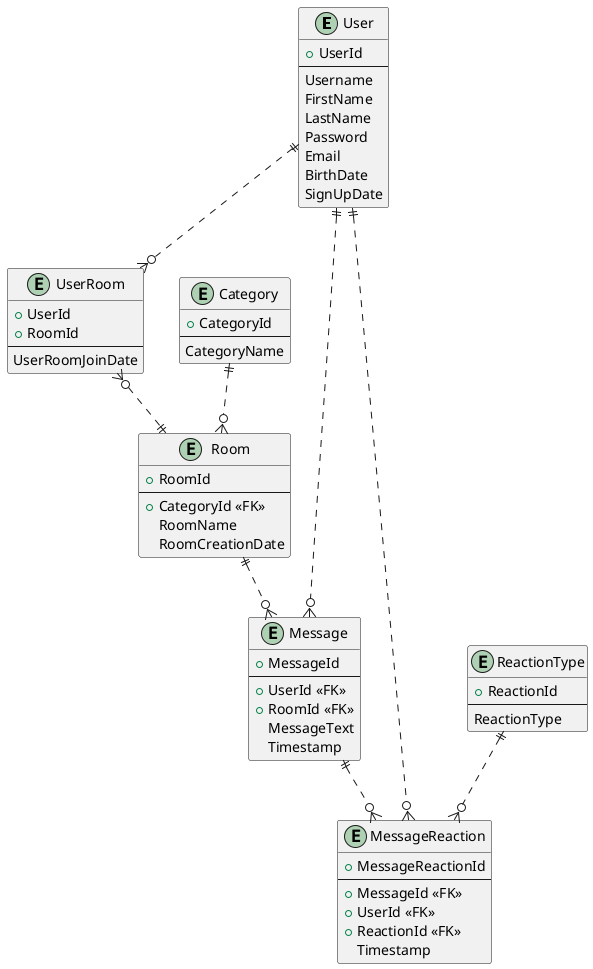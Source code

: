 @startuml "Chatflow"
entity "User" as user {
  + UserId
  --
  Username
  FirstName
  LastName
  Password
  Email
  BirthDate
  SignUpDate
}

entity "Room" as room {
  + RoomId
  --
  + CategoryId <<FK>>
  RoomName
  RoomCreationDate
}

entity "Category" as category {
  + CategoryId
  --
  CategoryName
}

entity "UserRoom" as user_room {
  + UserId
  + RoomId
  --
  UserRoomJoinDate
}

entity "Message" as message {
  + MessageId
  --
  + UserId <<FK>>
  + RoomId <<FK>>
  MessageText
  Timestamp
}

entity "ReactionType" as reaction {
  + ReactionId
  --
  ReactionType
}

entity "MessageReaction" as message_reaction {
  + MessageReactionId
  --
  + MessageId <<FK>>
  + UserId <<FK>>
  + ReactionId <<FK>>
  Timestamp
}

user ||..o{ user_room

user_room }o..|| room
room ||..o{ message
user ||..o{ message
category ||..o{ room
message ||..o{ message_reaction
user ||..o{ message_reaction
reaction ||..o{ message_reaction
@enduml
